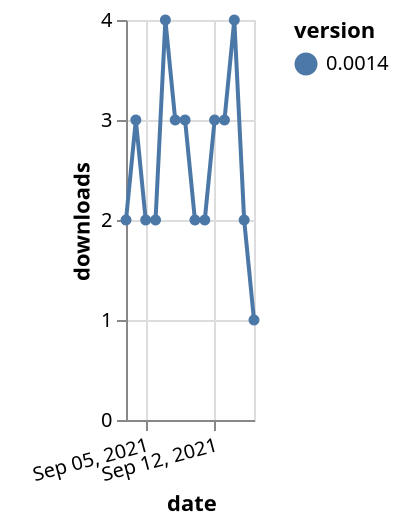 {"$schema": "https://vega.github.io/schema/vega-lite/v5.json", "description": "A simple bar chart with embedded data.", "data": {"values": [{"date": "2021-09-03", "total": 1940, "delta": 2, "version": "0.0014"}, {"date": "2021-09-04", "total": 1943, "delta": 3, "version": "0.0014"}, {"date": "2021-09-05", "total": 1945, "delta": 2, "version": "0.0014"}, {"date": "2021-09-06", "total": 1947, "delta": 2, "version": "0.0014"}, {"date": "2021-09-07", "total": 1951, "delta": 4, "version": "0.0014"}, {"date": "2021-09-08", "total": 1954, "delta": 3, "version": "0.0014"}, {"date": "2021-09-09", "total": 1957, "delta": 3, "version": "0.0014"}, {"date": "2021-09-10", "total": 1959, "delta": 2, "version": "0.0014"}, {"date": "2021-09-11", "total": 1961, "delta": 2, "version": "0.0014"}, {"date": "2021-09-12", "total": 1964, "delta": 3, "version": "0.0014"}, {"date": "2021-09-13", "total": 1967, "delta": 3, "version": "0.0014"}, {"date": "2021-09-14", "total": 1971, "delta": 4, "version": "0.0014"}, {"date": "2021-09-15", "total": 1973, "delta": 2, "version": "0.0014"}, {"date": "2021-09-16", "total": 1974, "delta": 1, "version": "0.0014"}]}, "width": "container", "mark": {"type": "line", "point": {"filled": true}}, "encoding": {"x": {"field": "date", "type": "temporal", "timeUnit": "yearmonthdate", "title": "date", "axis": {"labelAngle": -15}}, "y": {"field": "delta", "type": "quantitative", "title": "downloads"}, "color": {"field": "version", "type": "nominal"}, "tooltip": {"field": "delta"}}}